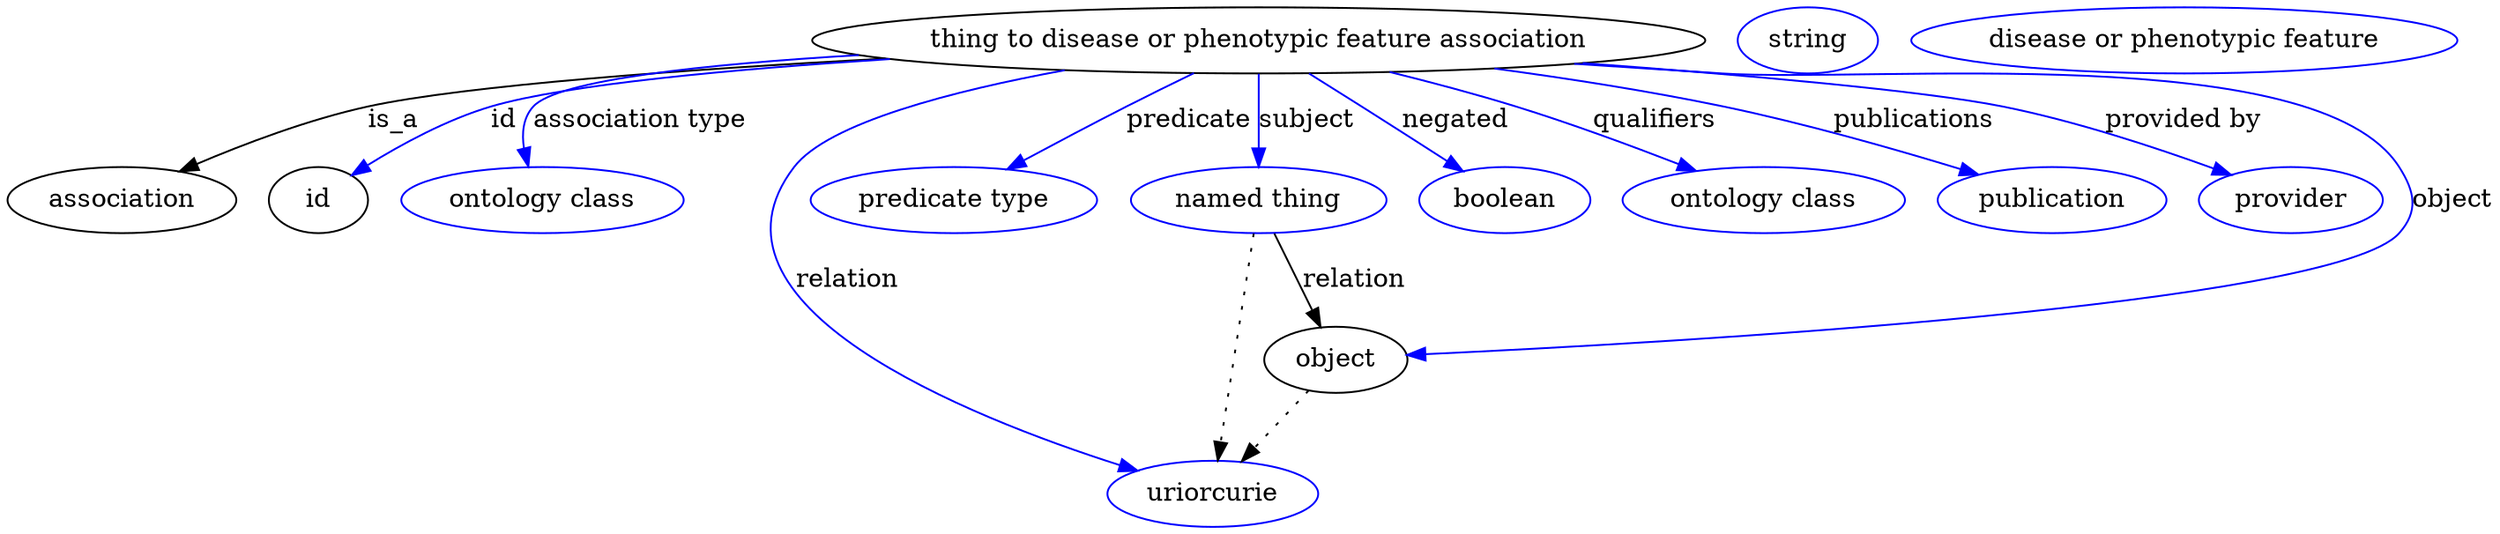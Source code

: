 digraph {
	graph [bb="0,0,1128,283"];
	node [label="\N"];
	"thing to disease or phenotypic feature association"	 [height=0.5,
		label="thing to disease or phenotypic feature association",
		pos="570.05,265",
		width=5.1454];
	association	 [height=0.5,
		pos="50.046,178",
		width=1.3902];
	"thing to disease or phenotypic feature association" -> association	 [label=is_a,
		lp="183.05,221.5",
		pos="e,78.769,192.97 411.91,255.62 321.11,249.27 216.53,240.03 172.05,229 142.87,221.76 111.61,208.59 88.047,197.44"];
	id	 [height=0.5,
		pos="145.05,178",
		width=0.75];
	"thing to disease or phenotypic feature association" -> id	 [color=blue,
		label=id,
		lp="235.55,221.5",
		pos="e,162.8,191.83 414.98,255.07 342.24,249.1 264.17,240.42 230.05,229 208.84,221.9 187.26,208.87 171.15,197.76",
		style=solid];
	"association type"	 [color=blue,
		height=0.5,
		label="ontology class",
		pos="252.05,178",
		width=1.7151];
	"thing to disease or phenotypic feature association" -> "association type"	 [color=blue,
		label="association type",
		lp="294.05,221.5",
		pos="e,245.61,196.17 408.14,256.19 334.62,250.49 261.41,241.71 250.05,229 244.56,222.87 243.32,214.48 243.96,206.28",
		style=solid];
	subject	 [color=blue,
		height=0.5,
		label="named thing",
		pos="570.05,178",
		width=1.5346];
	"thing to disease or phenotypic feature association" -> subject	 [color=blue,
		label=subject,
		lp="589.55,221.5",
		pos="e,570.05,196 570.05,246.97 570.05,235.19 570.05,219.56 570.05,206.16",
		style=solid];
	predicate	 [color=blue,
		height=0.5,
		label="predicate type",
		pos="436.05,178",
		width=1.679];
	"thing to disease or phenotypic feature association" -> predicate	 [color=blue,
		label=predicate,
		lp="537.05,221.5",
		pos="e,461.63,194.61 542.61,247.18 521.65,233.58 492.65,214.75 470.2,200.17",
		style=solid];
	relation	 [color=blue,
		height=0.5,
		label=uriorcurie,
		pos="546.05,18",
		width=1.2638];
	"thing to disease or phenotypic feature association" -> relation	 [color=blue,
		label=relation,
		lp="390.05,134.5",
		pos="e,513.89,30.821 492.94,248.59 442.14,236.03 382.3,217.3 367.05,196 319.13,129.1 437.8,64.58 504.46,34.938",
		style=solid];
	negated	 [color=blue,
		height=0.5,
		label=boolean,
		pos="682.05,178",
		width=1.0652];
	"thing to disease or phenotypic feature association" -> negated	 [color=blue,
		label=negated,
		lp="654.55,221.5",
		pos="e,661.87,193.67 593.25,246.97 610.89,233.27 635.23,214.37 653.96,199.81",
		style=solid];
	qualifiers	 [color=blue,
		height=0.5,
		label="ontology class",
		pos="800.05,178",
		width=1.7151];
	"thing to disease or phenotypic feature association" -> qualifiers	 [color=blue,
		label=qualifiers,
		lp="743.05,221.5",
		pos="e,766.48,193.18 625.76,247.79 643.25,242.11 662.55,235.57 680.05,229 705.91,219.29 734.4,207.25 757.12,197.3",
		style=solid];
	publications	 [color=blue,
		height=0.5,
		label=publication,
		pos="930.05,178",
		width=1.3902];
	"thing to disease or phenotypic feature association" -> publications	 [color=blue,
		label=publications,
		lp="859.55,221.5",
		pos="e,894.91,190.96 671.3,249.88 703.98,244.25 740.23,237.2 773.05,229 811.43,219.41 854.08,205.33 885.22,194.39",
		style=solid];
	"provided by"	 [color=blue,
		height=0.5,
		label=provider,
		pos="1038,178",
		width=1.1193];
	"thing to disease or phenotypic feature association" -> "provided by"	 [color=blue,
		label="provided by",
		lp="981.05,221.5",
		pos="e,1009.2,190.74 699.96,252.16 782.62,243.73 877.67,233.48 897.05,229 932.78,220.75 971.89,206.13 999.83,194.65",
		style=solid];
	object	 [height=0.5,
		pos="606.05,91",
		width=0.9027];
	"thing to disease or phenotypic feature association" -> object	 [color=blue,
		label=object,
		lp="1111,178",
		pos="e,638.61,93.234 702.02,252.37 722.77,250.49 743.99,248.64 764.05,247 836.47,241.07 1048.3,257.48 1087,196 1095.6,182.46 1097.5,172.09 \
1087,160 1058.4,127 761.41,102.24 648.91,93.982",
		style=solid];
	association_id	 [color=blue,
		height=0.5,
		label=string,
		pos="804.05,265",
		width=0.84854];
	subject -> relation	 [pos="e,548.78,36.223 567.34,159.96 563.2,132.35 555.25,79.375 550.32,46.525",
		style=dotted];
	subject -> object	 [label=relation,
		lp="612.05,134.5",
		pos="e,598.72,108.71 577.5,159.97 582.51,147.88 589.19,131.73 594.83,118.09"];
	object -> relation	 [pos="e,560.23,35.261 592.43,74.435 584.85,65.207 575.25,53.528 566.75,43.191",
		style=dotted];
	"thing to disease or phenotypic feature association_object"	 [color=blue,
		height=0.5,
		label="disease or phenotypic feature",
		pos="967.05,265",
		width=3.1775];
}

